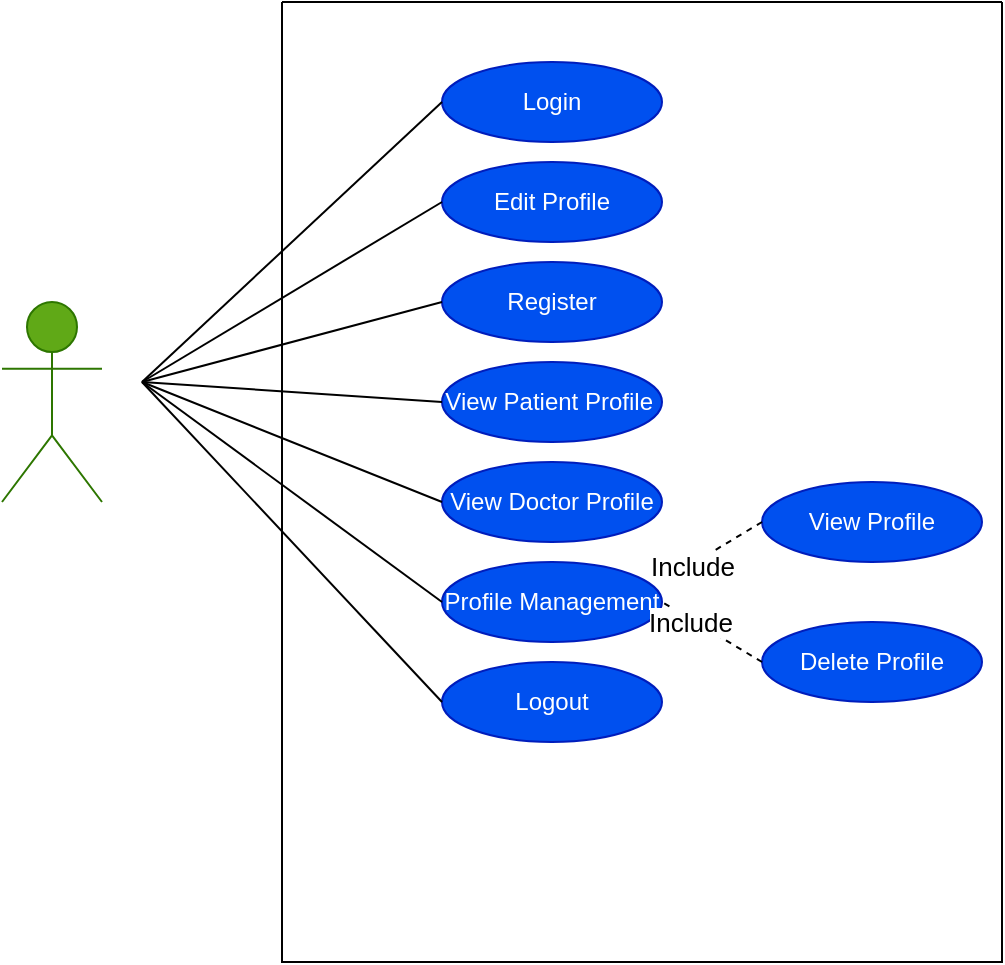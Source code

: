 <mxfile version="21.0.2" type="device"><diagram name="Page-1" id="-hHNIPUT3HX0se5Ss6tP"><mxGraphModel dx="880" dy="484" grid="1" gridSize="10" guides="1" tooltips="1" connect="1" arrows="1" fold="1" page="1" pageScale="1" pageWidth="850" pageHeight="1100" math="0" shadow="0"><root><mxCell id="0"/><mxCell id="1" parent="0"/><mxCell id="oFxxhaxjfr750mPP2NtB-1" value="" style="swimlane;startSize=0;" vertex="1" parent="1"><mxGeometry x="290" y="20" width="360" height="480" as="geometry"/></mxCell><mxCell id="oFxxhaxjfr750mPP2NtB-3" value="Login" style="ellipse;whiteSpace=wrap;html=1;fillColor=#0050ef;fontColor=#ffffff;strokeColor=#001DBC;" vertex="1" parent="oFxxhaxjfr750mPP2NtB-1"><mxGeometry x="80" y="30" width="110" height="40" as="geometry"/></mxCell><mxCell id="oFxxhaxjfr750mPP2NtB-4" value="Edit Profile" style="ellipse;whiteSpace=wrap;html=1;fillColor=#0050ef;fontColor=#ffffff;strokeColor=#001DBC;" vertex="1" parent="oFxxhaxjfr750mPP2NtB-1"><mxGeometry x="80" y="80" width="110" height="40" as="geometry"/></mxCell><mxCell id="oFxxhaxjfr750mPP2NtB-5" value="Register" style="ellipse;whiteSpace=wrap;html=1;fillColor=#0050ef;fontColor=#ffffff;strokeColor=#001DBC;" vertex="1" parent="oFxxhaxjfr750mPP2NtB-1"><mxGeometry x="80" y="130" width="110" height="40" as="geometry"/></mxCell><mxCell id="oFxxhaxjfr750mPP2NtB-6" value="View Patient Profile&lt;span style=&quot;white-space: pre;&quot;&gt;&#9;&lt;/span&gt;" style="ellipse;whiteSpace=wrap;html=1;fillColor=#0050ef;fontColor=#ffffff;strokeColor=#001DBC;" vertex="1" parent="oFxxhaxjfr750mPP2NtB-1"><mxGeometry x="80" y="180" width="110" height="40" as="geometry"/></mxCell><mxCell id="oFxxhaxjfr750mPP2NtB-7" value="View Doctor Profile" style="ellipse;whiteSpace=wrap;html=1;fillColor=#0050ef;fontColor=#ffffff;strokeColor=#001DBC;" vertex="1" parent="oFxxhaxjfr750mPP2NtB-1"><mxGeometry x="80" y="230" width="110" height="40" as="geometry"/></mxCell><mxCell id="oFxxhaxjfr750mPP2NtB-14" value="Profile Management" style="ellipse;whiteSpace=wrap;html=1;fillColor=#0050ef;fontColor=#ffffff;strokeColor=#001DBC;" vertex="1" parent="oFxxhaxjfr750mPP2NtB-1"><mxGeometry x="80" y="280" width="110" height="40" as="geometry"/></mxCell><mxCell id="oFxxhaxjfr750mPP2NtB-15" value="Logout" style="ellipse;whiteSpace=wrap;html=1;fillColor=#0050ef;fontColor=#ffffff;strokeColor=#001DBC;" vertex="1" parent="oFxxhaxjfr750mPP2NtB-1"><mxGeometry x="80" y="330" width="110" height="40" as="geometry"/></mxCell><mxCell id="oFxxhaxjfr750mPP2NtB-16" value="View Profile" style="ellipse;whiteSpace=wrap;html=1;fillColor=#0050ef;fontColor=#ffffff;strokeColor=#001DBC;" vertex="1" parent="oFxxhaxjfr750mPP2NtB-1"><mxGeometry x="240" y="240" width="110" height="40" as="geometry"/></mxCell><mxCell id="oFxxhaxjfr750mPP2NtB-17" value="Delete Profile" style="ellipse;whiteSpace=wrap;html=1;fillColor=#0050ef;fontColor=#ffffff;strokeColor=#001DBC;" vertex="1" parent="oFxxhaxjfr750mPP2NtB-1"><mxGeometry x="240" y="310" width="110" height="40" as="geometry"/></mxCell><mxCell id="oFxxhaxjfr750mPP2NtB-18" value="" style="endArrow=none;html=1;rounded=0;dashed=1;exitX=0;exitY=0.5;exitDx=0;exitDy=0;entryX=1;entryY=0.25;entryDx=0;entryDy=0;entryPerimeter=0;" edge="1" parent="oFxxhaxjfr750mPP2NtB-1" source="oFxxhaxjfr750mPP2NtB-16" target="oFxxhaxjfr750mPP2NtB-14"><mxGeometry relative="1" as="geometry"><mxPoint x="50" y="230" as="sourcePoint"/><mxPoint x="-80" y="190" as="targetPoint"/></mxGeometry></mxCell><mxCell id="oFxxhaxjfr750mPP2NtB-19" value="&lt;font style=&quot;font-size: 13px;&quot;&gt;Include&lt;/font&gt;" style="edgeLabel;html=1;align=center;verticalAlign=middle;resizable=0;points=[];" vertex="1" connectable="0" parent="oFxxhaxjfr750mPP2NtB-18"><mxGeometry x="0.428" y="1" relative="1" as="geometry"><mxPoint as="offset"/></mxGeometry></mxCell><mxCell id="oFxxhaxjfr750mPP2NtB-21" value="" style="endArrow=none;html=1;rounded=0;dashed=1;exitX=0;exitY=0.5;exitDx=0;exitDy=0;entryX=1;entryY=0.5;entryDx=0;entryDy=0;" edge="1" parent="oFxxhaxjfr750mPP2NtB-1" source="oFxxhaxjfr750mPP2NtB-17" target="oFxxhaxjfr750mPP2NtB-14"><mxGeometry relative="1" as="geometry"><mxPoint x="230" y="330" as="sourcePoint"/><mxPoint x="180" y="360" as="targetPoint"/></mxGeometry></mxCell><mxCell id="oFxxhaxjfr750mPP2NtB-22" value="&lt;font style=&quot;font-size: 13px;&quot;&gt;Include&lt;/font&gt;" style="edgeLabel;html=1;align=center;verticalAlign=middle;resizable=0;points=[];" vertex="1" connectable="0" parent="oFxxhaxjfr750mPP2NtB-21"><mxGeometry x="0.428" y="1" relative="1" as="geometry"><mxPoint as="offset"/></mxGeometry></mxCell><mxCell id="oFxxhaxjfr750mPP2NtB-28" value="" style="endArrow=none;html=1;rounded=0;entryX=0;entryY=0.5;entryDx=0;entryDy=0;" edge="1" parent="oFxxhaxjfr750mPP2NtB-1"><mxGeometry relative="1" as="geometry"><mxPoint x="-70" y="190" as="sourcePoint"/><mxPoint x="80" y="150" as="targetPoint"/></mxGeometry></mxCell><mxCell id="oFxxhaxjfr750mPP2NtB-23" value="&lt;font style=&quot;font-size: 13px;&quot;&gt;&lt;b&gt;Admin&lt;/b&gt;&lt;/font&gt;" style="shape=umlActor;verticalLabelPosition=bottom;verticalAlign=top;html=1;fillColor=#60a917;fontColor=#ffffff;strokeColor=#2D7600;" vertex="1" parent="1"><mxGeometry x="150" y="170" width="50" height="100" as="geometry"/></mxCell><mxCell id="oFxxhaxjfr750mPP2NtB-26" value="" style="endArrow=none;html=1;rounded=0;entryX=0;entryY=0.5;entryDx=0;entryDy=0;" edge="1" parent="1" target="oFxxhaxjfr750mPP2NtB-3"><mxGeometry relative="1" as="geometry"><mxPoint x="220" y="210" as="sourcePoint"/><mxPoint x="500" y="250" as="targetPoint"/></mxGeometry></mxCell><mxCell id="oFxxhaxjfr750mPP2NtB-27" value="" style="endArrow=none;html=1;rounded=0;entryX=0;entryY=0.5;entryDx=0;entryDy=0;" edge="1" parent="1" target="oFxxhaxjfr750mPP2NtB-4"><mxGeometry relative="1" as="geometry"><mxPoint x="220" y="210" as="sourcePoint"/><mxPoint x="260" y="50" as="targetPoint"/></mxGeometry></mxCell><mxCell id="oFxxhaxjfr750mPP2NtB-29" value="" style="endArrow=none;html=1;rounded=0;entryX=0;entryY=0.5;entryDx=0;entryDy=0;" edge="1" parent="1" target="oFxxhaxjfr750mPP2NtB-6"><mxGeometry relative="1" as="geometry"><mxPoint x="220" y="210" as="sourcePoint"/><mxPoint x="500" y="230" as="targetPoint"/></mxGeometry></mxCell><mxCell id="oFxxhaxjfr750mPP2NtB-48" value="" style="endArrow=none;html=1;rounded=0;entryX=0;entryY=0.5;entryDx=0;entryDy=0;" edge="1" parent="1" target="oFxxhaxjfr750mPP2NtB-7"><mxGeometry relative="1" as="geometry"><mxPoint x="220" y="210" as="sourcePoint"/><mxPoint x="350" y="100" as="targetPoint"/></mxGeometry></mxCell><mxCell id="oFxxhaxjfr750mPP2NtB-49" value="" style="endArrow=none;html=1;rounded=0;entryX=0;entryY=0.5;entryDx=0;entryDy=0;" edge="1" parent="1" target="oFxxhaxjfr750mPP2NtB-14"><mxGeometry relative="1" as="geometry"><mxPoint x="220" y="210" as="sourcePoint"/><mxPoint x="330" y="80" as="targetPoint"/></mxGeometry></mxCell><mxCell id="oFxxhaxjfr750mPP2NtB-50" value="" style="endArrow=none;html=1;rounded=0;entryX=0;entryY=0.5;entryDx=0;entryDy=0;" edge="1" parent="1" target="oFxxhaxjfr750mPP2NtB-15"><mxGeometry relative="1" as="geometry"><mxPoint x="220" y="210" as="sourcePoint"/><mxPoint x="360" y="340" as="targetPoint"/></mxGeometry></mxCell></root></mxGraphModel></diagram></mxfile>